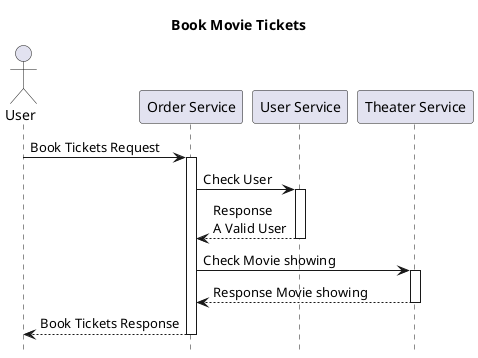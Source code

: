 @startuml
hide footbox
title Book Movie Tickets

actor User
participant "Order Service" as OS
participant "User Service" as US
participant "Theater Service" as TS

User -> OS: Book Tickets Request
activate OS

OS -> US: Check User
activate US
US --> OS: Response\nA Valid User
deactivate US

OS -> TS: Check Movie showing
activate TS
TS --> OS: Response Movie showing
deactivate TS

OS --> User: Book Tickets Response
deactivate OS

@enduml